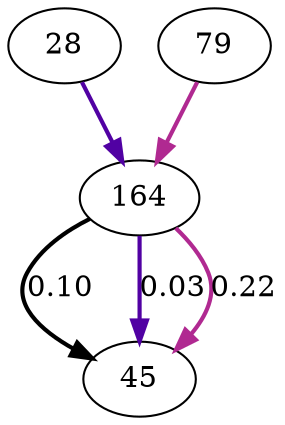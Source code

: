 digraph  {
28;
164;
45;
79;
28 -> 164  [color="#5101a3", key=0, penwidth=2];
164 -> 45  [color=black, key=0, label="0.10", penwidth=2];
164 -> 45  [color="#5101a3", key=1, label="0.03", penwidth=2];
164 -> 45  [color="#b02991", key=2, label="0.22", penwidth=2];
79 -> 164  [color="#b02991", key=0, penwidth=2];
}
